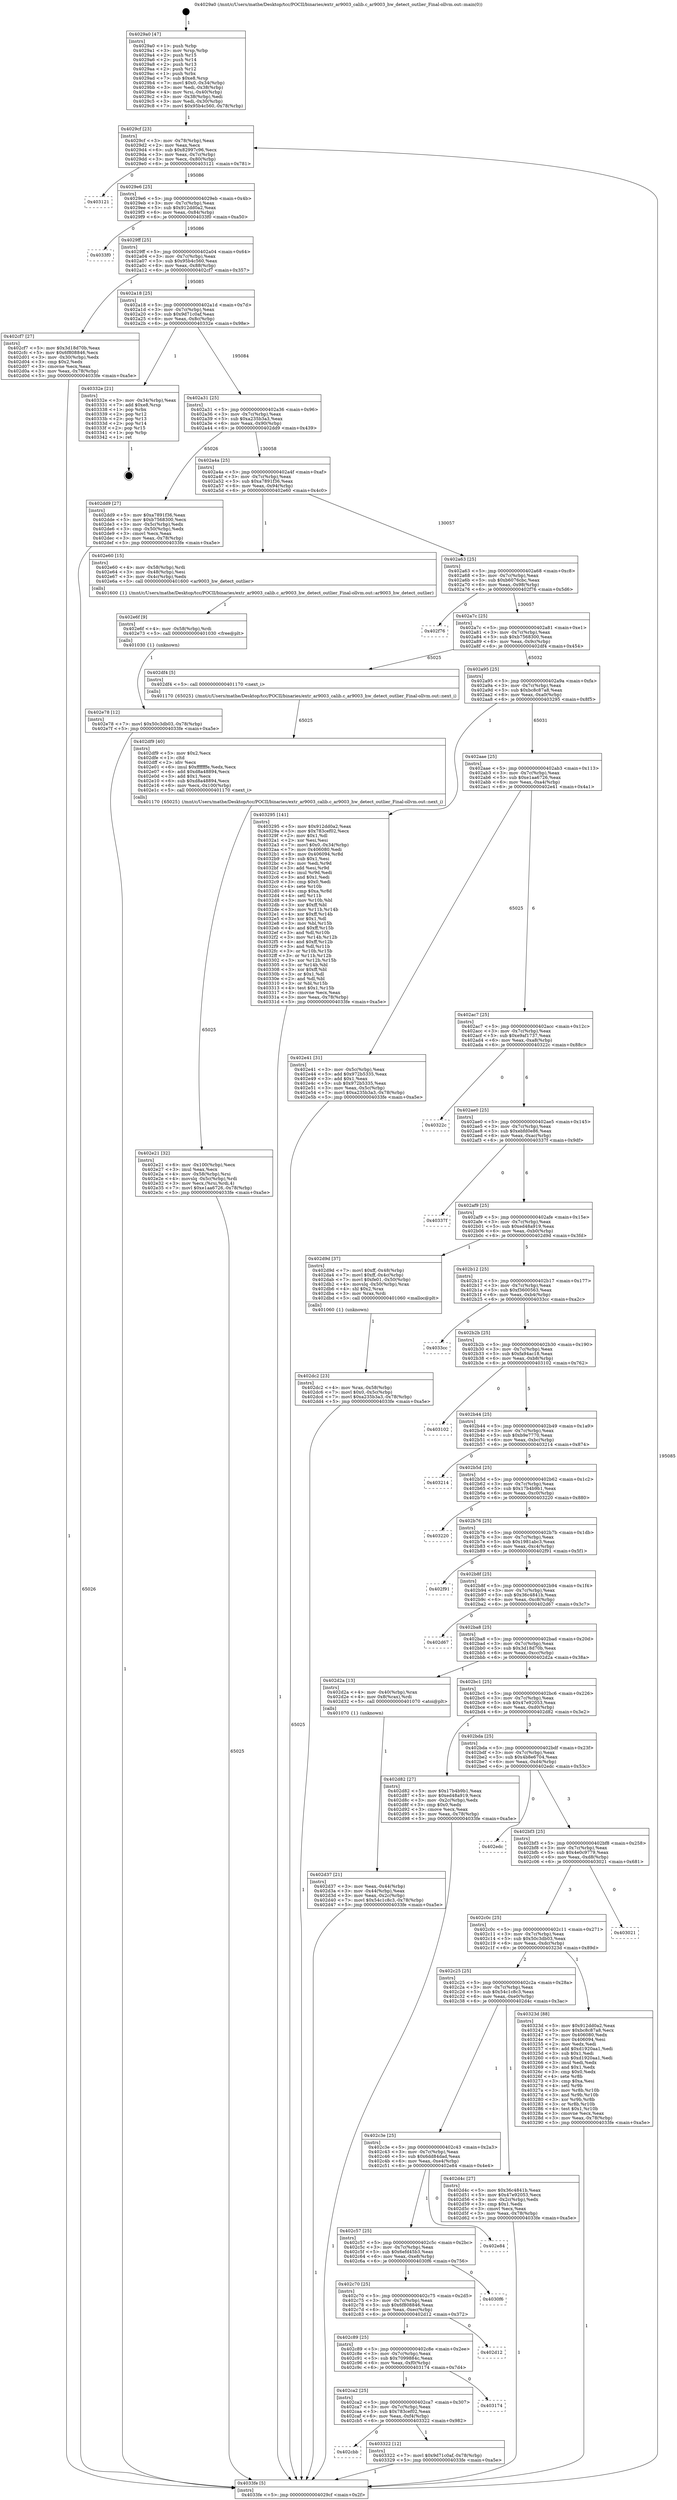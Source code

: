 digraph "0x4029a0" {
  label = "0x4029a0 (/mnt/c/Users/mathe/Desktop/tcc/POCII/binaries/extr_ar9003_calib.c_ar9003_hw_detect_outlier_Final-ollvm.out::main(0))"
  labelloc = "t"
  node[shape=record]

  Entry [label="",width=0.3,height=0.3,shape=circle,fillcolor=black,style=filled]
  "0x4029cf" [label="{
     0x4029cf [23]\l
     | [instrs]\l
     &nbsp;&nbsp;0x4029cf \<+3\>: mov -0x78(%rbp),%eax\l
     &nbsp;&nbsp;0x4029d2 \<+2\>: mov %eax,%ecx\l
     &nbsp;&nbsp;0x4029d4 \<+6\>: sub $0x82997c96,%ecx\l
     &nbsp;&nbsp;0x4029da \<+3\>: mov %eax,-0x7c(%rbp)\l
     &nbsp;&nbsp;0x4029dd \<+3\>: mov %ecx,-0x80(%rbp)\l
     &nbsp;&nbsp;0x4029e0 \<+6\>: je 0000000000403121 \<main+0x781\>\l
  }"]
  "0x403121" [label="{
     0x403121\l
  }", style=dashed]
  "0x4029e6" [label="{
     0x4029e6 [25]\l
     | [instrs]\l
     &nbsp;&nbsp;0x4029e6 \<+5\>: jmp 00000000004029eb \<main+0x4b\>\l
     &nbsp;&nbsp;0x4029eb \<+3\>: mov -0x7c(%rbp),%eax\l
     &nbsp;&nbsp;0x4029ee \<+5\>: sub $0x912dd0a2,%eax\l
     &nbsp;&nbsp;0x4029f3 \<+6\>: mov %eax,-0x84(%rbp)\l
     &nbsp;&nbsp;0x4029f9 \<+6\>: je 00000000004033f0 \<main+0xa50\>\l
  }"]
  Exit [label="",width=0.3,height=0.3,shape=circle,fillcolor=black,style=filled,peripheries=2]
  "0x4033f0" [label="{
     0x4033f0\l
  }", style=dashed]
  "0x4029ff" [label="{
     0x4029ff [25]\l
     | [instrs]\l
     &nbsp;&nbsp;0x4029ff \<+5\>: jmp 0000000000402a04 \<main+0x64\>\l
     &nbsp;&nbsp;0x402a04 \<+3\>: mov -0x7c(%rbp),%eax\l
     &nbsp;&nbsp;0x402a07 \<+5\>: sub $0x95b4c560,%eax\l
     &nbsp;&nbsp;0x402a0c \<+6\>: mov %eax,-0x88(%rbp)\l
     &nbsp;&nbsp;0x402a12 \<+6\>: je 0000000000402cf7 \<main+0x357\>\l
  }"]
  "0x402cbb" [label="{
     0x402cbb\l
  }", style=dashed]
  "0x402cf7" [label="{
     0x402cf7 [27]\l
     | [instrs]\l
     &nbsp;&nbsp;0x402cf7 \<+5\>: mov $0x3d18d70b,%eax\l
     &nbsp;&nbsp;0x402cfc \<+5\>: mov $0x6f808846,%ecx\l
     &nbsp;&nbsp;0x402d01 \<+3\>: mov -0x30(%rbp),%edx\l
     &nbsp;&nbsp;0x402d04 \<+3\>: cmp $0x2,%edx\l
     &nbsp;&nbsp;0x402d07 \<+3\>: cmovne %ecx,%eax\l
     &nbsp;&nbsp;0x402d0a \<+3\>: mov %eax,-0x78(%rbp)\l
     &nbsp;&nbsp;0x402d0d \<+5\>: jmp 00000000004033fe \<main+0xa5e\>\l
  }"]
  "0x402a18" [label="{
     0x402a18 [25]\l
     | [instrs]\l
     &nbsp;&nbsp;0x402a18 \<+5\>: jmp 0000000000402a1d \<main+0x7d\>\l
     &nbsp;&nbsp;0x402a1d \<+3\>: mov -0x7c(%rbp),%eax\l
     &nbsp;&nbsp;0x402a20 \<+5\>: sub $0x9d71c0af,%eax\l
     &nbsp;&nbsp;0x402a25 \<+6\>: mov %eax,-0x8c(%rbp)\l
     &nbsp;&nbsp;0x402a2b \<+6\>: je 000000000040332e \<main+0x98e\>\l
  }"]
  "0x4033fe" [label="{
     0x4033fe [5]\l
     | [instrs]\l
     &nbsp;&nbsp;0x4033fe \<+5\>: jmp 00000000004029cf \<main+0x2f\>\l
  }"]
  "0x4029a0" [label="{
     0x4029a0 [47]\l
     | [instrs]\l
     &nbsp;&nbsp;0x4029a0 \<+1\>: push %rbp\l
     &nbsp;&nbsp;0x4029a1 \<+3\>: mov %rsp,%rbp\l
     &nbsp;&nbsp;0x4029a4 \<+2\>: push %r15\l
     &nbsp;&nbsp;0x4029a6 \<+2\>: push %r14\l
     &nbsp;&nbsp;0x4029a8 \<+2\>: push %r13\l
     &nbsp;&nbsp;0x4029aa \<+2\>: push %r12\l
     &nbsp;&nbsp;0x4029ac \<+1\>: push %rbx\l
     &nbsp;&nbsp;0x4029ad \<+7\>: sub $0xe8,%rsp\l
     &nbsp;&nbsp;0x4029b4 \<+7\>: movl $0x0,-0x34(%rbp)\l
     &nbsp;&nbsp;0x4029bb \<+3\>: mov %edi,-0x38(%rbp)\l
     &nbsp;&nbsp;0x4029be \<+4\>: mov %rsi,-0x40(%rbp)\l
     &nbsp;&nbsp;0x4029c2 \<+3\>: mov -0x38(%rbp),%edi\l
     &nbsp;&nbsp;0x4029c5 \<+3\>: mov %edi,-0x30(%rbp)\l
     &nbsp;&nbsp;0x4029c8 \<+7\>: movl $0x95b4c560,-0x78(%rbp)\l
  }"]
  "0x403322" [label="{
     0x403322 [12]\l
     | [instrs]\l
     &nbsp;&nbsp;0x403322 \<+7\>: movl $0x9d71c0af,-0x78(%rbp)\l
     &nbsp;&nbsp;0x403329 \<+5\>: jmp 00000000004033fe \<main+0xa5e\>\l
  }"]
  "0x40332e" [label="{
     0x40332e [21]\l
     | [instrs]\l
     &nbsp;&nbsp;0x40332e \<+3\>: mov -0x34(%rbp),%eax\l
     &nbsp;&nbsp;0x403331 \<+7\>: add $0xe8,%rsp\l
     &nbsp;&nbsp;0x403338 \<+1\>: pop %rbx\l
     &nbsp;&nbsp;0x403339 \<+2\>: pop %r12\l
     &nbsp;&nbsp;0x40333b \<+2\>: pop %r13\l
     &nbsp;&nbsp;0x40333d \<+2\>: pop %r14\l
     &nbsp;&nbsp;0x40333f \<+2\>: pop %r15\l
     &nbsp;&nbsp;0x403341 \<+1\>: pop %rbp\l
     &nbsp;&nbsp;0x403342 \<+1\>: ret\l
  }"]
  "0x402a31" [label="{
     0x402a31 [25]\l
     | [instrs]\l
     &nbsp;&nbsp;0x402a31 \<+5\>: jmp 0000000000402a36 \<main+0x96\>\l
     &nbsp;&nbsp;0x402a36 \<+3\>: mov -0x7c(%rbp),%eax\l
     &nbsp;&nbsp;0x402a39 \<+5\>: sub $0xa235b3a3,%eax\l
     &nbsp;&nbsp;0x402a3e \<+6\>: mov %eax,-0x90(%rbp)\l
     &nbsp;&nbsp;0x402a44 \<+6\>: je 0000000000402dd9 \<main+0x439\>\l
  }"]
  "0x402ca2" [label="{
     0x402ca2 [25]\l
     | [instrs]\l
     &nbsp;&nbsp;0x402ca2 \<+5\>: jmp 0000000000402ca7 \<main+0x307\>\l
     &nbsp;&nbsp;0x402ca7 \<+3\>: mov -0x7c(%rbp),%eax\l
     &nbsp;&nbsp;0x402caa \<+5\>: sub $0x783cef02,%eax\l
     &nbsp;&nbsp;0x402caf \<+6\>: mov %eax,-0xf4(%rbp)\l
     &nbsp;&nbsp;0x402cb5 \<+6\>: je 0000000000403322 \<main+0x982\>\l
  }"]
  "0x402dd9" [label="{
     0x402dd9 [27]\l
     | [instrs]\l
     &nbsp;&nbsp;0x402dd9 \<+5\>: mov $0xa7891f36,%eax\l
     &nbsp;&nbsp;0x402dde \<+5\>: mov $0xb7568300,%ecx\l
     &nbsp;&nbsp;0x402de3 \<+3\>: mov -0x5c(%rbp),%edx\l
     &nbsp;&nbsp;0x402de6 \<+3\>: cmp -0x50(%rbp),%edx\l
     &nbsp;&nbsp;0x402de9 \<+3\>: cmovl %ecx,%eax\l
     &nbsp;&nbsp;0x402dec \<+3\>: mov %eax,-0x78(%rbp)\l
     &nbsp;&nbsp;0x402def \<+5\>: jmp 00000000004033fe \<main+0xa5e\>\l
  }"]
  "0x402a4a" [label="{
     0x402a4a [25]\l
     | [instrs]\l
     &nbsp;&nbsp;0x402a4a \<+5\>: jmp 0000000000402a4f \<main+0xaf\>\l
     &nbsp;&nbsp;0x402a4f \<+3\>: mov -0x7c(%rbp),%eax\l
     &nbsp;&nbsp;0x402a52 \<+5\>: sub $0xa7891f36,%eax\l
     &nbsp;&nbsp;0x402a57 \<+6\>: mov %eax,-0x94(%rbp)\l
     &nbsp;&nbsp;0x402a5d \<+6\>: je 0000000000402e60 \<main+0x4c0\>\l
  }"]
  "0x403174" [label="{
     0x403174\l
  }", style=dashed]
  "0x402e60" [label="{
     0x402e60 [15]\l
     | [instrs]\l
     &nbsp;&nbsp;0x402e60 \<+4\>: mov -0x58(%rbp),%rdi\l
     &nbsp;&nbsp;0x402e64 \<+3\>: mov -0x48(%rbp),%esi\l
     &nbsp;&nbsp;0x402e67 \<+3\>: mov -0x4c(%rbp),%edx\l
     &nbsp;&nbsp;0x402e6a \<+5\>: call 0000000000401600 \<ar9003_hw_detect_outlier\>\l
     | [calls]\l
     &nbsp;&nbsp;0x401600 \{1\} (/mnt/c/Users/mathe/Desktop/tcc/POCII/binaries/extr_ar9003_calib.c_ar9003_hw_detect_outlier_Final-ollvm.out::ar9003_hw_detect_outlier)\l
  }"]
  "0x402a63" [label="{
     0x402a63 [25]\l
     | [instrs]\l
     &nbsp;&nbsp;0x402a63 \<+5\>: jmp 0000000000402a68 \<main+0xc8\>\l
     &nbsp;&nbsp;0x402a68 \<+3\>: mov -0x7c(%rbp),%eax\l
     &nbsp;&nbsp;0x402a6b \<+5\>: sub $0xb6076cbc,%eax\l
     &nbsp;&nbsp;0x402a70 \<+6\>: mov %eax,-0x98(%rbp)\l
     &nbsp;&nbsp;0x402a76 \<+6\>: je 0000000000402f76 \<main+0x5d6\>\l
  }"]
  "0x402c89" [label="{
     0x402c89 [25]\l
     | [instrs]\l
     &nbsp;&nbsp;0x402c89 \<+5\>: jmp 0000000000402c8e \<main+0x2ee\>\l
     &nbsp;&nbsp;0x402c8e \<+3\>: mov -0x7c(%rbp),%eax\l
     &nbsp;&nbsp;0x402c91 \<+5\>: sub $0x7099884c,%eax\l
     &nbsp;&nbsp;0x402c96 \<+6\>: mov %eax,-0xf0(%rbp)\l
     &nbsp;&nbsp;0x402c9c \<+6\>: je 0000000000403174 \<main+0x7d4\>\l
  }"]
  "0x402f76" [label="{
     0x402f76\l
  }", style=dashed]
  "0x402a7c" [label="{
     0x402a7c [25]\l
     | [instrs]\l
     &nbsp;&nbsp;0x402a7c \<+5\>: jmp 0000000000402a81 \<main+0xe1\>\l
     &nbsp;&nbsp;0x402a81 \<+3\>: mov -0x7c(%rbp),%eax\l
     &nbsp;&nbsp;0x402a84 \<+5\>: sub $0xb7568300,%eax\l
     &nbsp;&nbsp;0x402a89 \<+6\>: mov %eax,-0x9c(%rbp)\l
     &nbsp;&nbsp;0x402a8f \<+6\>: je 0000000000402df4 \<main+0x454\>\l
  }"]
  "0x402d12" [label="{
     0x402d12\l
  }", style=dashed]
  "0x402df4" [label="{
     0x402df4 [5]\l
     | [instrs]\l
     &nbsp;&nbsp;0x402df4 \<+5\>: call 0000000000401170 \<next_i\>\l
     | [calls]\l
     &nbsp;&nbsp;0x401170 \{65025\} (/mnt/c/Users/mathe/Desktop/tcc/POCII/binaries/extr_ar9003_calib.c_ar9003_hw_detect_outlier_Final-ollvm.out::next_i)\l
  }"]
  "0x402a95" [label="{
     0x402a95 [25]\l
     | [instrs]\l
     &nbsp;&nbsp;0x402a95 \<+5\>: jmp 0000000000402a9a \<main+0xfa\>\l
     &nbsp;&nbsp;0x402a9a \<+3\>: mov -0x7c(%rbp),%eax\l
     &nbsp;&nbsp;0x402a9d \<+5\>: sub $0xbc8c87a8,%eax\l
     &nbsp;&nbsp;0x402aa2 \<+6\>: mov %eax,-0xa0(%rbp)\l
     &nbsp;&nbsp;0x402aa8 \<+6\>: je 0000000000403295 \<main+0x8f5\>\l
  }"]
  "0x402c70" [label="{
     0x402c70 [25]\l
     | [instrs]\l
     &nbsp;&nbsp;0x402c70 \<+5\>: jmp 0000000000402c75 \<main+0x2d5\>\l
     &nbsp;&nbsp;0x402c75 \<+3\>: mov -0x7c(%rbp),%eax\l
     &nbsp;&nbsp;0x402c78 \<+5\>: sub $0x6f808846,%eax\l
     &nbsp;&nbsp;0x402c7d \<+6\>: mov %eax,-0xec(%rbp)\l
     &nbsp;&nbsp;0x402c83 \<+6\>: je 0000000000402d12 \<main+0x372\>\l
  }"]
  "0x403295" [label="{
     0x403295 [141]\l
     | [instrs]\l
     &nbsp;&nbsp;0x403295 \<+5\>: mov $0x912dd0a2,%eax\l
     &nbsp;&nbsp;0x40329a \<+5\>: mov $0x783cef02,%ecx\l
     &nbsp;&nbsp;0x40329f \<+2\>: mov $0x1,%dl\l
     &nbsp;&nbsp;0x4032a1 \<+2\>: xor %esi,%esi\l
     &nbsp;&nbsp;0x4032a3 \<+7\>: movl $0x0,-0x34(%rbp)\l
     &nbsp;&nbsp;0x4032aa \<+7\>: mov 0x406080,%edi\l
     &nbsp;&nbsp;0x4032b1 \<+8\>: mov 0x406094,%r8d\l
     &nbsp;&nbsp;0x4032b9 \<+3\>: sub $0x1,%esi\l
     &nbsp;&nbsp;0x4032bc \<+3\>: mov %edi,%r9d\l
     &nbsp;&nbsp;0x4032bf \<+3\>: add %esi,%r9d\l
     &nbsp;&nbsp;0x4032c2 \<+4\>: imul %r9d,%edi\l
     &nbsp;&nbsp;0x4032c6 \<+3\>: and $0x1,%edi\l
     &nbsp;&nbsp;0x4032c9 \<+3\>: cmp $0x0,%edi\l
     &nbsp;&nbsp;0x4032cc \<+4\>: sete %r10b\l
     &nbsp;&nbsp;0x4032d0 \<+4\>: cmp $0xa,%r8d\l
     &nbsp;&nbsp;0x4032d4 \<+4\>: setl %r11b\l
     &nbsp;&nbsp;0x4032d8 \<+3\>: mov %r10b,%bl\l
     &nbsp;&nbsp;0x4032db \<+3\>: xor $0xff,%bl\l
     &nbsp;&nbsp;0x4032de \<+3\>: mov %r11b,%r14b\l
     &nbsp;&nbsp;0x4032e1 \<+4\>: xor $0xff,%r14b\l
     &nbsp;&nbsp;0x4032e5 \<+3\>: xor $0x1,%dl\l
     &nbsp;&nbsp;0x4032e8 \<+3\>: mov %bl,%r15b\l
     &nbsp;&nbsp;0x4032eb \<+4\>: and $0xff,%r15b\l
     &nbsp;&nbsp;0x4032ef \<+3\>: and %dl,%r10b\l
     &nbsp;&nbsp;0x4032f2 \<+3\>: mov %r14b,%r12b\l
     &nbsp;&nbsp;0x4032f5 \<+4\>: and $0xff,%r12b\l
     &nbsp;&nbsp;0x4032f9 \<+3\>: and %dl,%r11b\l
     &nbsp;&nbsp;0x4032fc \<+3\>: or %r10b,%r15b\l
     &nbsp;&nbsp;0x4032ff \<+3\>: or %r11b,%r12b\l
     &nbsp;&nbsp;0x403302 \<+3\>: xor %r12b,%r15b\l
     &nbsp;&nbsp;0x403305 \<+3\>: or %r14b,%bl\l
     &nbsp;&nbsp;0x403308 \<+3\>: xor $0xff,%bl\l
     &nbsp;&nbsp;0x40330b \<+3\>: or $0x1,%dl\l
     &nbsp;&nbsp;0x40330e \<+2\>: and %dl,%bl\l
     &nbsp;&nbsp;0x403310 \<+3\>: or %bl,%r15b\l
     &nbsp;&nbsp;0x403313 \<+4\>: test $0x1,%r15b\l
     &nbsp;&nbsp;0x403317 \<+3\>: cmovne %ecx,%eax\l
     &nbsp;&nbsp;0x40331a \<+3\>: mov %eax,-0x78(%rbp)\l
     &nbsp;&nbsp;0x40331d \<+5\>: jmp 00000000004033fe \<main+0xa5e\>\l
  }"]
  "0x402aae" [label="{
     0x402aae [25]\l
     | [instrs]\l
     &nbsp;&nbsp;0x402aae \<+5\>: jmp 0000000000402ab3 \<main+0x113\>\l
     &nbsp;&nbsp;0x402ab3 \<+3\>: mov -0x7c(%rbp),%eax\l
     &nbsp;&nbsp;0x402ab6 \<+5\>: sub $0xe1aa6726,%eax\l
     &nbsp;&nbsp;0x402abb \<+6\>: mov %eax,-0xa4(%rbp)\l
     &nbsp;&nbsp;0x402ac1 \<+6\>: je 0000000000402e41 \<main+0x4a1\>\l
  }"]
  "0x4030f6" [label="{
     0x4030f6\l
  }", style=dashed]
  "0x402e41" [label="{
     0x402e41 [31]\l
     | [instrs]\l
     &nbsp;&nbsp;0x402e41 \<+3\>: mov -0x5c(%rbp),%eax\l
     &nbsp;&nbsp;0x402e44 \<+5\>: add $0x972b5335,%eax\l
     &nbsp;&nbsp;0x402e49 \<+3\>: add $0x1,%eax\l
     &nbsp;&nbsp;0x402e4c \<+5\>: sub $0x972b5335,%eax\l
     &nbsp;&nbsp;0x402e51 \<+3\>: mov %eax,-0x5c(%rbp)\l
     &nbsp;&nbsp;0x402e54 \<+7\>: movl $0xa235b3a3,-0x78(%rbp)\l
     &nbsp;&nbsp;0x402e5b \<+5\>: jmp 00000000004033fe \<main+0xa5e\>\l
  }"]
  "0x402ac7" [label="{
     0x402ac7 [25]\l
     | [instrs]\l
     &nbsp;&nbsp;0x402ac7 \<+5\>: jmp 0000000000402acc \<main+0x12c\>\l
     &nbsp;&nbsp;0x402acc \<+3\>: mov -0x7c(%rbp),%eax\l
     &nbsp;&nbsp;0x402acf \<+5\>: sub $0xe9af1737,%eax\l
     &nbsp;&nbsp;0x402ad4 \<+6\>: mov %eax,-0xa8(%rbp)\l
     &nbsp;&nbsp;0x402ada \<+6\>: je 000000000040322c \<main+0x88c\>\l
  }"]
  "0x402c57" [label="{
     0x402c57 [25]\l
     | [instrs]\l
     &nbsp;&nbsp;0x402c57 \<+5\>: jmp 0000000000402c5c \<main+0x2bc\>\l
     &nbsp;&nbsp;0x402c5c \<+3\>: mov -0x7c(%rbp),%eax\l
     &nbsp;&nbsp;0x402c5f \<+5\>: sub $0x6efd45b3,%eax\l
     &nbsp;&nbsp;0x402c64 \<+6\>: mov %eax,-0xe8(%rbp)\l
     &nbsp;&nbsp;0x402c6a \<+6\>: je 00000000004030f6 \<main+0x756\>\l
  }"]
  "0x40322c" [label="{
     0x40322c\l
  }", style=dashed]
  "0x402ae0" [label="{
     0x402ae0 [25]\l
     | [instrs]\l
     &nbsp;&nbsp;0x402ae0 \<+5\>: jmp 0000000000402ae5 \<main+0x145\>\l
     &nbsp;&nbsp;0x402ae5 \<+3\>: mov -0x7c(%rbp),%eax\l
     &nbsp;&nbsp;0x402ae8 \<+5\>: sub $0xebfd0e86,%eax\l
     &nbsp;&nbsp;0x402aed \<+6\>: mov %eax,-0xac(%rbp)\l
     &nbsp;&nbsp;0x402af3 \<+6\>: je 000000000040337f \<main+0x9df\>\l
  }"]
  "0x402e84" [label="{
     0x402e84\l
  }", style=dashed]
  "0x40337f" [label="{
     0x40337f\l
  }", style=dashed]
  "0x402af9" [label="{
     0x402af9 [25]\l
     | [instrs]\l
     &nbsp;&nbsp;0x402af9 \<+5\>: jmp 0000000000402afe \<main+0x15e\>\l
     &nbsp;&nbsp;0x402afe \<+3\>: mov -0x7c(%rbp),%eax\l
     &nbsp;&nbsp;0x402b01 \<+5\>: sub $0xed48a919,%eax\l
     &nbsp;&nbsp;0x402b06 \<+6\>: mov %eax,-0xb0(%rbp)\l
     &nbsp;&nbsp;0x402b0c \<+6\>: je 0000000000402d9d \<main+0x3fd\>\l
  }"]
  "0x402e78" [label="{
     0x402e78 [12]\l
     | [instrs]\l
     &nbsp;&nbsp;0x402e78 \<+7\>: movl $0x50c3db03,-0x78(%rbp)\l
     &nbsp;&nbsp;0x402e7f \<+5\>: jmp 00000000004033fe \<main+0xa5e\>\l
  }"]
  "0x402d9d" [label="{
     0x402d9d [37]\l
     | [instrs]\l
     &nbsp;&nbsp;0x402d9d \<+7\>: movl $0xff,-0x48(%rbp)\l
     &nbsp;&nbsp;0x402da4 \<+7\>: movl $0xff,-0x4c(%rbp)\l
     &nbsp;&nbsp;0x402dab \<+7\>: movl $0xfe01,-0x50(%rbp)\l
     &nbsp;&nbsp;0x402db2 \<+4\>: movslq -0x50(%rbp),%rax\l
     &nbsp;&nbsp;0x402db6 \<+4\>: shl $0x2,%rax\l
     &nbsp;&nbsp;0x402dba \<+3\>: mov %rax,%rdi\l
     &nbsp;&nbsp;0x402dbd \<+5\>: call 0000000000401060 \<malloc@plt\>\l
     | [calls]\l
     &nbsp;&nbsp;0x401060 \{1\} (unknown)\l
  }"]
  "0x402b12" [label="{
     0x402b12 [25]\l
     | [instrs]\l
     &nbsp;&nbsp;0x402b12 \<+5\>: jmp 0000000000402b17 \<main+0x177\>\l
     &nbsp;&nbsp;0x402b17 \<+3\>: mov -0x7c(%rbp),%eax\l
     &nbsp;&nbsp;0x402b1a \<+5\>: sub $0xf3600563,%eax\l
     &nbsp;&nbsp;0x402b1f \<+6\>: mov %eax,-0xb4(%rbp)\l
     &nbsp;&nbsp;0x402b25 \<+6\>: je 00000000004033cc \<main+0xa2c\>\l
  }"]
  "0x402e6f" [label="{
     0x402e6f [9]\l
     | [instrs]\l
     &nbsp;&nbsp;0x402e6f \<+4\>: mov -0x58(%rbp),%rdi\l
     &nbsp;&nbsp;0x402e73 \<+5\>: call 0000000000401030 \<free@plt\>\l
     | [calls]\l
     &nbsp;&nbsp;0x401030 \{1\} (unknown)\l
  }"]
  "0x4033cc" [label="{
     0x4033cc\l
  }", style=dashed]
  "0x402b2b" [label="{
     0x402b2b [25]\l
     | [instrs]\l
     &nbsp;&nbsp;0x402b2b \<+5\>: jmp 0000000000402b30 \<main+0x190\>\l
     &nbsp;&nbsp;0x402b30 \<+3\>: mov -0x7c(%rbp),%eax\l
     &nbsp;&nbsp;0x402b33 \<+5\>: sub $0xfa94ac18,%eax\l
     &nbsp;&nbsp;0x402b38 \<+6\>: mov %eax,-0xb8(%rbp)\l
     &nbsp;&nbsp;0x402b3e \<+6\>: je 0000000000403102 \<main+0x762\>\l
  }"]
  "0x402e21" [label="{
     0x402e21 [32]\l
     | [instrs]\l
     &nbsp;&nbsp;0x402e21 \<+6\>: mov -0x100(%rbp),%ecx\l
     &nbsp;&nbsp;0x402e27 \<+3\>: imul %eax,%ecx\l
     &nbsp;&nbsp;0x402e2a \<+4\>: mov -0x58(%rbp),%rsi\l
     &nbsp;&nbsp;0x402e2e \<+4\>: movslq -0x5c(%rbp),%rdi\l
     &nbsp;&nbsp;0x402e32 \<+3\>: mov %ecx,(%rsi,%rdi,4)\l
     &nbsp;&nbsp;0x402e35 \<+7\>: movl $0xe1aa6726,-0x78(%rbp)\l
     &nbsp;&nbsp;0x402e3c \<+5\>: jmp 00000000004033fe \<main+0xa5e\>\l
  }"]
  "0x403102" [label="{
     0x403102\l
  }", style=dashed]
  "0x402b44" [label="{
     0x402b44 [25]\l
     | [instrs]\l
     &nbsp;&nbsp;0x402b44 \<+5\>: jmp 0000000000402b49 \<main+0x1a9\>\l
     &nbsp;&nbsp;0x402b49 \<+3\>: mov -0x7c(%rbp),%eax\l
     &nbsp;&nbsp;0x402b4c \<+5\>: sub $0xb9e7770,%eax\l
     &nbsp;&nbsp;0x402b51 \<+6\>: mov %eax,-0xbc(%rbp)\l
     &nbsp;&nbsp;0x402b57 \<+6\>: je 0000000000403214 \<main+0x874\>\l
  }"]
  "0x402df9" [label="{
     0x402df9 [40]\l
     | [instrs]\l
     &nbsp;&nbsp;0x402df9 \<+5\>: mov $0x2,%ecx\l
     &nbsp;&nbsp;0x402dfe \<+1\>: cltd\l
     &nbsp;&nbsp;0x402dff \<+2\>: idiv %ecx\l
     &nbsp;&nbsp;0x402e01 \<+6\>: imul $0xfffffffe,%edx,%ecx\l
     &nbsp;&nbsp;0x402e07 \<+6\>: add $0xd8a48894,%ecx\l
     &nbsp;&nbsp;0x402e0d \<+3\>: add $0x1,%ecx\l
     &nbsp;&nbsp;0x402e10 \<+6\>: sub $0xd8a48894,%ecx\l
     &nbsp;&nbsp;0x402e16 \<+6\>: mov %ecx,-0x100(%rbp)\l
     &nbsp;&nbsp;0x402e1c \<+5\>: call 0000000000401170 \<next_i\>\l
     | [calls]\l
     &nbsp;&nbsp;0x401170 \{65025\} (/mnt/c/Users/mathe/Desktop/tcc/POCII/binaries/extr_ar9003_calib.c_ar9003_hw_detect_outlier_Final-ollvm.out::next_i)\l
  }"]
  "0x403214" [label="{
     0x403214\l
  }", style=dashed]
  "0x402b5d" [label="{
     0x402b5d [25]\l
     | [instrs]\l
     &nbsp;&nbsp;0x402b5d \<+5\>: jmp 0000000000402b62 \<main+0x1c2\>\l
     &nbsp;&nbsp;0x402b62 \<+3\>: mov -0x7c(%rbp),%eax\l
     &nbsp;&nbsp;0x402b65 \<+5\>: sub $0x17b4b9b1,%eax\l
     &nbsp;&nbsp;0x402b6a \<+6\>: mov %eax,-0xc0(%rbp)\l
     &nbsp;&nbsp;0x402b70 \<+6\>: je 0000000000403220 \<main+0x880\>\l
  }"]
  "0x402dc2" [label="{
     0x402dc2 [23]\l
     | [instrs]\l
     &nbsp;&nbsp;0x402dc2 \<+4\>: mov %rax,-0x58(%rbp)\l
     &nbsp;&nbsp;0x402dc6 \<+7\>: movl $0x0,-0x5c(%rbp)\l
     &nbsp;&nbsp;0x402dcd \<+7\>: movl $0xa235b3a3,-0x78(%rbp)\l
     &nbsp;&nbsp;0x402dd4 \<+5\>: jmp 00000000004033fe \<main+0xa5e\>\l
  }"]
  "0x403220" [label="{
     0x403220\l
  }", style=dashed]
  "0x402b76" [label="{
     0x402b76 [25]\l
     | [instrs]\l
     &nbsp;&nbsp;0x402b76 \<+5\>: jmp 0000000000402b7b \<main+0x1db\>\l
     &nbsp;&nbsp;0x402b7b \<+3\>: mov -0x7c(%rbp),%eax\l
     &nbsp;&nbsp;0x402b7e \<+5\>: sub $0x1981abc3,%eax\l
     &nbsp;&nbsp;0x402b83 \<+6\>: mov %eax,-0xc4(%rbp)\l
     &nbsp;&nbsp;0x402b89 \<+6\>: je 0000000000402f91 \<main+0x5f1\>\l
  }"]
  "0x402c3e" [label="{
     0x402c3e [25]\l
     | [instrs]\l
     &nbsp;&nbsp;0x402c3e \<+5\>: jmp 0000000000402c43 \<main+0x2a3\>\l
     &nbsp;&nbsp;0x402c43 \<+3\>: mov -0x7c(%rbp),%eax\l
     &nbsp;&nbsp;0x402c46 \<+5\>: sub $0x6dd84dad,%eax\l
     &nbsp;&nbsp;0x402c4b \<+6\>: mov %eax,-0xe4(%rbp)\l
     &nbsp;&nbsp;0x402c51 \<+6\>: je 0000000000402e84 \<main+0x4e4\>\l
  }"]
  "0x402f91" [label="{
     0x402f91\l
  }", style=dashed]
  "0x402b8f" [label="{
     0x402b8f [25]\l
     | [instrs]\l
     &nbsp;&nbsp;0x402b8f \<+5\>: jmp 0000000000402b94 \<main+0x1f4\>\l
     &nbsp;&nbsp;0x402b94 \<+3\>: mov -0x7c(%rbp),%eax\l
     &nbsp;&nbsp;0x402b97 \<+5\>: sub $0x36c4841b,%eax\l
     &nbsp;&nbsp;0x402b9c \<+6\>: mov %eax,-0xc8(%rbp)\l
     &nbsp;&nbsp;0x402ba2 \<+6\>: je 0000000000402d67 \<main+0x3c7\>\l
  }"]
  "0x402d4c" [label="{
     0x402d4c [27]\l
     | [instrs]\l
     &nbsp;&nbsp;0x402d4c \<+5\>: mov $0x36c4841b,%eax\l
     &nbsp;&nbsp;0x402d51 \<+5\>: mov $0x47e92053,%ecx\l
     &nbsp;&nbsp;0x402d56 \<+3\>: mov -0x2c(%rbp),%edx\l
     &nbsp;&nbsp;0x402d59 \<+3\>: cmp $0x1,%edx\l
     &nbsp;&nbsp;0x402d5c \<+3\>: cmovl %ecx,%eax\l
     &nbsp;&nbsp;0x402d5f \<+3\>: mov %eax,-0x78(%rbp)\l
     &nbsp;&nbsp;0x402d62 \<+5\>: jmp 00000000004033fe \<main+0xa5e\>\l
  }"]
  "0x402d67" [label="{
     0x402d67\l
  }", style=dashed]
  "0x402ba8" [label="{
     0x402ba8 [25]\l
     | [instrs]\l
     &nbsp;&nbsp;0x402ba8 \<+5\>: jmp 0000000000402bad \<main+0x20d\>\l
     &nbsp;&nbsp;0x402bad \<+3\>: mov -0x7c(%rbp),%eax\l
     &nbsp;&nbsp;0x402bb0 \<+5\>: sub $0x3d18d70b,%eax\l
     &nbsp;&nbsp;0x402bb5 \<+6\>: mov %eax,-0xcc(%rbp)\l
     &nbsp;&nbsp;0x402bbb \<+6\>: je 0000000000402d2a \<main+0x38a\>\l
  }"]
  "0x402c25" [label="{
     0x402c25 [25]\l
     | [instrs]\l
     &nbsp;&nbsp;0x402c25 \<+5\>: jmp 0000000000402c2a \<main+0x28a\>\l
     &nbsp;&nbsp;0x402c2a \<+3\>: mov -0x7c(%rbp),%eax\l
     &nbsp;&nbsp;0x402c2d \<+5\>: sub $0x54c1c8c3,%eax\l
     &nbsp;&nbsp;0x402c32 \<+6\>: mov %eax,-0xe0(%rbp)\l
     &nbsp;&nbsp;0x402c38 \<+6\>: je 0000000000402d4c \<main+0x3ac\>\l
  }"]
  "0x402d2a" [label="{
     0x402d2a [13]\l
     | [instrs]\l
     &nbsp;&nbsp;0x402d2a \<+4\>: mov -0x40(%rbp),%rax\l
     &nbsp;&nbsp;0x402d2e \<+4\>: mov 0x8(%rax),%rdi\l
     &nbsp;&nbsp;0x402d32 \<+5\>: call 0000000000401070 \<atoi@plt\>\l
     | [calls]\l
     &nbsp;&nbsp;0x401070 \{1\} (unknown)\l
  }"]
  "0x402bc1" [label="{
     0x402bc1 [25]\l
     | [instrs]\l
     &nbsp;&nbsp;0x402bc1 \<+5\>: jmp 0000000000402bc6 \<main+0x226\>\l
     &nbsp;&nbsp;0x402bc6 \<+3\>: mov -0x7c(%rbp),%eax\l
     &nbsp;&nbsp;0x402bc9 \<+5\>: sub $0x47e92053,%eax\l
     &nbsp;&nbsp;0x402bce \<+6\>: mov %eax,-0xd0(%rbp)\l
     &nbsp;&nbsp;0x402bd4 \<+6\>: je 0000000000402d82 \<main+0x3e2\>\l
  }"]
  "0x402d37" [label="{
     0x402d37 [21]\l
     | [instrs]\l
     &nbsp;&nbsp;0x402d37 \<+3\>: mov %eax,-0x44(%rbp)\l
     &nbsp;&nbsp;0x402d3a \<+3\>: mov -0x44(%rbp),%eax\l
     &nbsp;&nbsp;0x402d3d \<+3\>: mov %eax,-0x2c(%rbp)\l
     &nbsp;&nbsp;0x402d40 \<+7\>: movl $0x54c1c8c3,-0x78(%rbp)\l
     &nbsp;&nbsp;0x402d47 \<+5\>: jmp 00000000004033fe \<main+0xa5e\>\l
  }"]
  "0x40323d" [label="{
     0x40323d [88]\l
     | [instrs]\l
     &nbsp;&nbsp;0x40323d \<+5\>: mov $0x912dd0a2,%eax\l
     &nbsp;&nbsp;0x403242 \<+5\>: mov $0xbc8c87a8,%ecx\l
     &nbsp;&nbsp;0x403247 \<+7\>: mov 0x406080,%edx\l
     &nbsp;&nbsp;0x40324e \<+7\>: mov 0x406094,%esi\l
     &nbsp;&nbsp;0x403255 \<+2\>: mov %edx,%edi\l
     &nbsp;&nbsp;0x403257 \<+6\>: add $0xd1920aa1,%edi\l
     &nbsp;&nbsp;0x40325d \<+3\>: sub $0x1,%edi\l
     &nbsp;&nbsp;0x403260 \<+6\>: sub $0xd1920aa1,%edi\l
     &nbsp;&nbsp;0x403266 \<+3\>: imul %edi,%edx\l
     &nbsp;&nbsp;0x403269 \<+3\>: and $0x1,%edx\l
     &nbsp;&nbsp;0x40326c \<+3\>: cmp $0x0,%edx\l
     &nbsp;&nbsp;0x40326f \<+4\>: sete %r8b\l
     &nbsp;&nbsp;0x403273 \<+3\>: cmp $0xa,%esi\l
     &nbsp;&nbsp;0x403276 \<+4\>: setl %r9b\l
     &nbsp;&nbsp;0x40327a \<+3\>: mov %r8b,%r10b\l
     &nbsp;&nbsp;0x40327d \<+3\>: and %r9b,%r10b\l
     &nbsp;&nbsp;0x403280 \<+3\>: xor %r9b,%r8b\l
     &nbsp;&nbsp;0x403283 \<+3\>: or %r8b,%r10b\l
     &nbsp;&nbsp;0x403286 \<+4\>: test $0x1,%r10b\l
     &nbsp;&nbsp;0x40328a \<+3\>: cmovne %ecx,%eax\l
     &nbsp;&nbsp;0x40328d \<+3\>: mov %eax,-0x78(%rbp)\l
     &nbsp;&nbsp;0x403290 \<+5\>: jmp 00000000004033fe \<main+0xa5e\>\l
  }"]
  "0x402d82" [label="{
     0x402d82 [27]\l
     | [instrs]\l
     &nbsp;&nbsp;0x402d82 \<+5\>: mov $0x17b4b9b1,%eax\l
     &nbsp;&nbsp;0x402d87 \<+5\>: mov $0xed48a919,%ecx\l
     &nbsp;&nbsp;0x402d8c \<+3\>: mov -0x2c(%rbp),%edx\l
     &nbsp;&nbsp;0x402d8f \<+3\>: cmp $0x0,%edx\l
     &nbsp;&nbsp;0x402d92 \<+3\>: cmove %ecx,%eax\l
     &nbsp;&nbsp;0x402d95 \<+3\>: mov %eax,-0x78(%rbp)\l
     &nbsp;&nbsp;0x402d98 \<+5\>: jmp 00000000004033fe \<main+0xa5e\>\l
  }"]
  "0x402bda" [label="{
     0x402bda [25]\l
     | [instrs]\l
     &nbsp;&nbsp;0x402bda \<+5\>: jmp 0000000000402bdf \<main+0x23f\>\l
     &nbsp;&nbsp;0x402bdf \<+3\>: mov -0x7c(%rbp),%eax\l
     &nbsp;&nbsp;0x402be2 \<+5\>: sub $0x4b8e6704,%eax\l
     &nbsp;&nbsp;0x402be7 \<+6\>: mov %eax,-0xd4(%rbp)\l
     &nbsp;&nbsp;0x402bed \<+6\>: je 0000000000402edc \<main+0x53c\>\l
  }"]
  "0x402c0c" [label="{
     0x402c0c [25]\l
     | [instrs]\l
     &nbsp;&nbsp;0x402c0c \<+5\>: jmp 0000000000402c11 \<main+0x271\>\l
     &nbsp;&nbsp;0x402c11 \<+3\>: mov -0x7c(%rbp),%eax\l
     &nbsp;&nbsp;0x402c14 \<+5\>: sub $0x50c3db03,%eax\l
     &nbsp;&nbsp;0x402c19 \<+6\>: mov %eax,-0xdc(%rbp)\l
     &nbsp;&nbsp;0x402c1f \<+6\>: je 000000000040323d \<main+0x89d\>\l
  }"]
  "0x402edc" [label="{
     0x402edc\l
  }", style=dashed]
  "0x402bf3" [label="{
     0x402bf3 [25]\l
     | [instrs]\l
     &nbsp;&nbsp;0x402bf3 \<+5\>: jmp 0000000000402bf8 \<main+0x258\>\l
     &nbsp;&nbsp;0x402bf8 \<+3\>: mov -0x7c(%rbp),%eax\l
     &nbsp;&nbsp;0x402bfb \<+5\>: sub $0x4e0c9779,%eax\l
     &nbsp;&nbsp;0x402c00 \<+6\>: mov %eax,-0xd8(%rbp)\l
     &nbsp;&nbsp;0x402c06 \<+6\>: je 0000000000403021 \<main+0x681\>\l
  }"]
  "0x403021" [label="{
     0x403021\l
  }", style=dashed]
  Entry -> "0x4029a0" [label=" 1"]
  "0x4029cf" -> "0x403121" [label=" 0"]
  "0x4029cf" -> "0x4029e6" [label=" 195086"]
  "0x40332e" -> Exit [label=" 1"]
  "0x4029e6" -> "0x4033f0" [label=" 0"]
  "0x4029e6" -> "0x4029ff" [label=" 195086"]
  "0x403322" -> "0x4033fe" [label=" 1"]
  "0x4029ff" -> "0x402cf7" [label=" 1"]
  "0x4029ff" -> "0x402a18" [label=" 195085"]
  "0x402cf7" -> "0x4033fe" [label=" 1"]
  "0x4029a0" -> "0x4029cf" [label=" 1"]
  "0x4033fe" -> "0x4029cf" [label=" 195085"]
  "0x402ca2" -> "0x402cbb" [label=" 0"]
  "0x402a18" -> "0x40332e" [label=" 1"]
  "0x402a18" -> "0x402a31" [label=" 195084"]
  "0x402ca2" -> "0x403322" [label=" 1"]
  "0x402a31" -> "0x402dd9" [label=" 65026"]
  "0x402a31" -> "0x402a4a" [label=" 130058"]
  "0x402c89" -> "0x402ca2" [label=" 1"]
  "0x402a4a" -> "0x402e60" [label=" 1"]
  "0x402a4a" -> "0x402a63" [label=" 130057"]
  "0x402c89" -> "0x403174" [label=" 0"]
  "0x402a63" -> "0x402f76" [label=" 0"]
  "0x402a63" -> "0x402a7c" [label=" 130057"]
  "0x402c70" -> "0x402c89" [label=" 1"]
  "0x402a7c" -> "0x402df4" [label=" 65025"]
  "0x402a7c" -> "0x402a95" [label=" 65032"]
  "0x402c70" -> "0x402d12" [label=" 0"]
  "0x402a95" -> "0x403295" [label=" 1"]
  "0x402a95" -> "0x402aae" [label=" 65031"]
  "0x402c57" -> "0x402c70" [label=" 1"]
  "0x402aae" -> "0x402e41" [label=" 65025"]
  "0x402aae" -> "0x402ac7" [label=" 6"]
  "0x402c57" -> "0x4030f6" [label=" 0"]
  "0x402ac7" -> "0x40322c" [label=" 0"]
  "0x402ac7" -> "0x402ae0" [label=" 6"]
  "0x402c3e" -> "0x402c57" [label=" 1"]
  "0x402ae0" -> "0x40337f" [label=" 0"]
  "0x402ae0" -> "0x402af9" [label=" 6"]
  "0x402c3e" -> "0x402e84" [label=" 0"]
  "0x402af9" -> "0x402d9d" [label=" 1"]
  "0x402af9" -> "0x402b12" [label=" 5"]
  "0x403295" -> "0x4033fe" [label=" 1"]
  "0x402b12" -> "0x4033cc" [label=" 0"]
  "0x402b12" -> "0x402b2b" [label=" 5"]
  "0x40323d" -> "0x4033fe" [label=" 1"]
  "0x402b2b" -> "0x403102" [label=" 0"]
  "0x402b2b" -> "0x402b44" [label=" 5"]
  "0x402e78" -> "0x4033fe" [label=" 1"]
  "0x402b44" -> "0x403214" [label=" 0"]
  "0x402b44" -> "0x402b5d" [label=" 5"]
  "0x402e6f" -> "0x402e78" [label=" 1"]
  "0x402b5d" -> "0x403220" [label=" 0"]
  "0x402b5d" -> "0x402b76" [label=" 5"]
  "0x402e60" -> "0x402e6f" [label=" 1"]
  "0x402b76" -> "0x402f91" [label=" 0"]
  "0x402b76" -> "0x402b8f" [label=" 5"]
  "0x402e41" -> "0x4033fe" [label=" 65025"]
  "0x402b8f" -> "0x402d67" [label=" 0"]
  "0x402b8f" -> "0x402ba8" [label=" 5"]
  "0x402e21" -> "0x4033fe" [label=" 65025"]
  "0x402ba8" -> "0x402d2a" [label=" 1"]
  "0x402ba8" -> "0x402bc1" [label=" 4"]
  "0x402d2a" -> "0x402d37" [label=" 1"]
  "0x402d37" -> "0x4033fe" [label=" 1"]
  "0x402df4" -> "0x402df9" [label=" 65025"]
  "0x402bc1" -> "0x402d82" [label=" 1"]
  "0x402bc1" -> "0x402bda" [label=" 3"]
  "0x402dd9" -> "0x4033fe" [label=" 65026"]
  "0x402bda" -> "0x402edc" [label=" 0"]
  "0x402bda" -> "0x402bf3" [label=" 3"]
  "0x402d9d" -> "0x402dc2" [label=" 1"]
  "0x402bf3" -> "0x403021" [label=" 0"]
  "0x402bf3" -> "0x402c0c" [label=" 3"]
  "0x402dc2" -> "0x4033fe" [label=" 1"]
  "0x402c0c" -> "0x40323d" [label=" 1"]
  "0x402c0c" -> "0x402c25" [label=" 2"]
  "0x402df9" -> "0x402e21" [label=" 65025"]
  "0x402c25" -> "0x402d4c" [label=" 1"]
  "0x402c25" -> "0x402c3e" [label=" 1"]
  "0x402d4c" -> "0x4033fe" [label=" 1"]
  "0x402d82" -> "0x4033fe" [label=" 1"]
}
